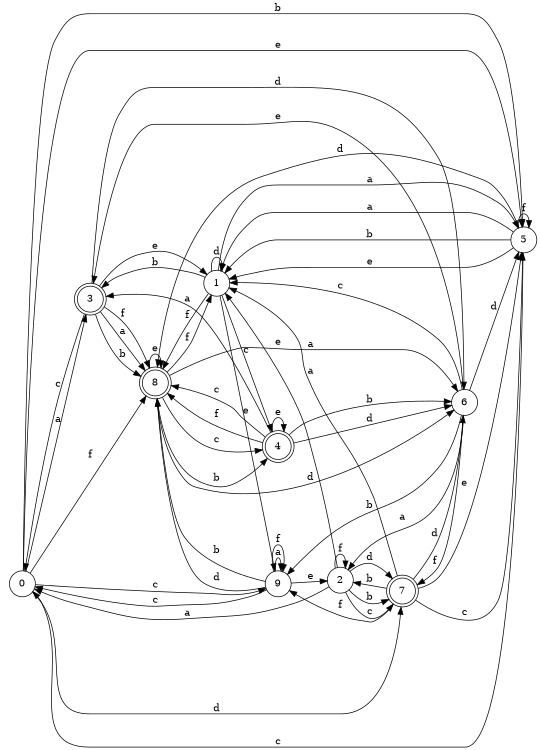 digraph n8_9 {
__start0 [label="" shape="none"];

rankdir=LR;
size="8,5";

s0 [style="filled", color="black", fillcolor="white" shape="circle", label="0"];
s1 [style="filled", color="black", fillcolor="white" shape="circle", label="1"];
s2 [style="filled", color="black", fillcolor="white" shape="circle", label="2"];
s3 [style="rounded,filled", color="black", fillcolor="white" shape="doublecircle", label="3"];
s4 [style="rounded,filled", color="black", fillcolor="white" shape="doublecircle", label="4"];
s5 [style="filled", color="black", fillcolor="white" shape="circle", label="5"];
s6 [style="filled", color="black", fillcolor="white" shape="circle", label="6"];
s7 [style="rounded,filled", color="black", fillcolor="white" shape="doublecircle", label="7"];
s8 [style="rounded,filled", color="black", fillcolor="white" shape="doublecircle", label="8"];
s9 [style="filled", color="black", fillcolor="white" shape="circle", label="9"];
s0 -> s3 [label="a"];
s0 -> s5 [label="b"];
s0 -> s9 [label="c"];
s0 -> s7 [label="d"];
s0 -> s5 [label="e"];
s0 -> s8 [label="f"];
s1 -> s5 [label="a"];
s1 -> s3 [label="b"];
s1 -> s4 [label="c"];
s1 -> s1 [label="d"];
s1 -> s9 [label="e"];
s1 -> s8 [label="f"];
s2 -> s0 [label="a"];
s2 -> s7 [label="b"];
s2 -> s7 [label="c"];
s2 -> s7 [label="d"];
s2 -> s1 [label="e"];
s2 -> s2 [label="f"];
s3 -> s8 [label="a"];
s3 -> s8 [label="b"];
s3 -> s0 [label="c"];
s3 -> s6 [label="d"];
s3 -> s1 [label="e"];
s3 -> s8 [label="f"];
s4 -> s3 [label="a"];
s4 -> s6 [label="b"];
s4 -> s8 [label="c"];
s4 -> s6 [label="d"];
s4 -> s4 [label="e"];
s4 -> s8 [label="f"];
s5 -> s1 [label="a"];
s5 -> s1 [label="b"];
s5 -> s0 [label="c"];
s5 -> s8 [label="d"];
s5 -> s1 [label="e"];
s5 -> s5 [label="f"];
s6 -> s2 [label="a"];
s6 -> s9 [label="b"];
s6 -> s1 [label="c"];
s6 -> s5 [label="d"];
s6 -> s3 [label="e"];
s6 -> s7 [label="f"];
s7 -> s1 [label="a"];
s7 -> s2 [label="b"];
s7 -> s5 [label="c"];
s7 -> s6 [label="d"];
s7 -> s5 [label="e"];
s7 -> s9 [label="f"];
s8 -> s6 [label="a"];
s8 -> s4 [label="b"];
s8 -> s4 [label="c"];
s8 -> s6 [label="d"];
s8 -> s8 [label="e"];
s8 -> s1 [label="f"];
s9 -> s9 [label="a"];
s9 -> s8 [label="b"];
s9 -> s0 [label="c"];
s9 -> s8 [label="d"];
s9 -> s2 [label="e"];
s9 -> s9 [label="f"];

}